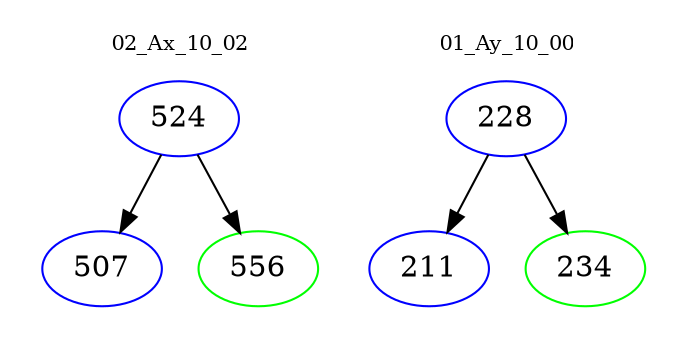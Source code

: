 digraph{
subgraph cluster_0 {
color = white
label = "02_Ax_10_02";
fontsize=10;
T0_524 [label="524", color="blue"]
T0_524 -> T0_507 [color="black"]
T0_507 [label="507", color="blue"]
T0_524 -> T0_556 [color="black"]
T0_556 [label="556", color="green"]
}
subgraph cluster_1 {
color = white
label = "01_Ay_10_00";
fontsize=10;
T1_228 [label="228", color="blue"]
T1_228 -> T1_211 [color="black"]
T1_211 [label="211", color="blue"]
T1_228 -> T1_234 [color="black"]
T1_234 [label="234", color="green"]
}
}
